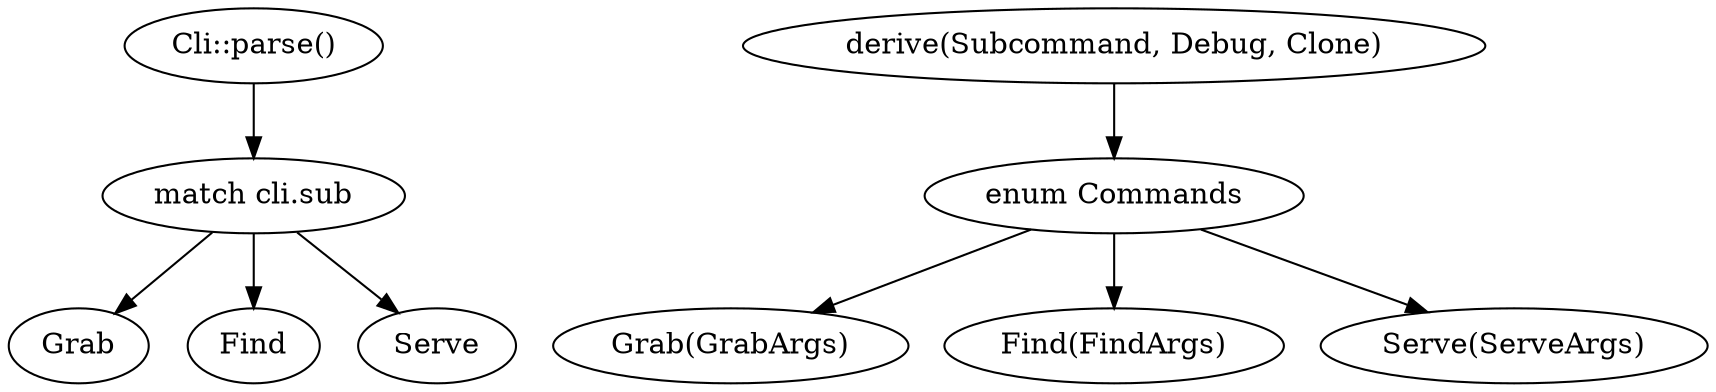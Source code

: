 digraph {
    "cli_sub" [label="match cli.sub"] 
    "Cli::parse()" -> "cli_sub"
    "cli_sub" -> "Grab"
    "cli_sub" -> "Find"
    "cli_sub" -> "Serve"
    "derive(Subcommand, Debug, Clone)" -> "enum Commands"
    "enum Commands" -> "Grab(GrabArgs)"
    "enum Commands" -> "Find(FindArgs)"
    "enum Commands" -> "Serve(ServeArgs)"
}